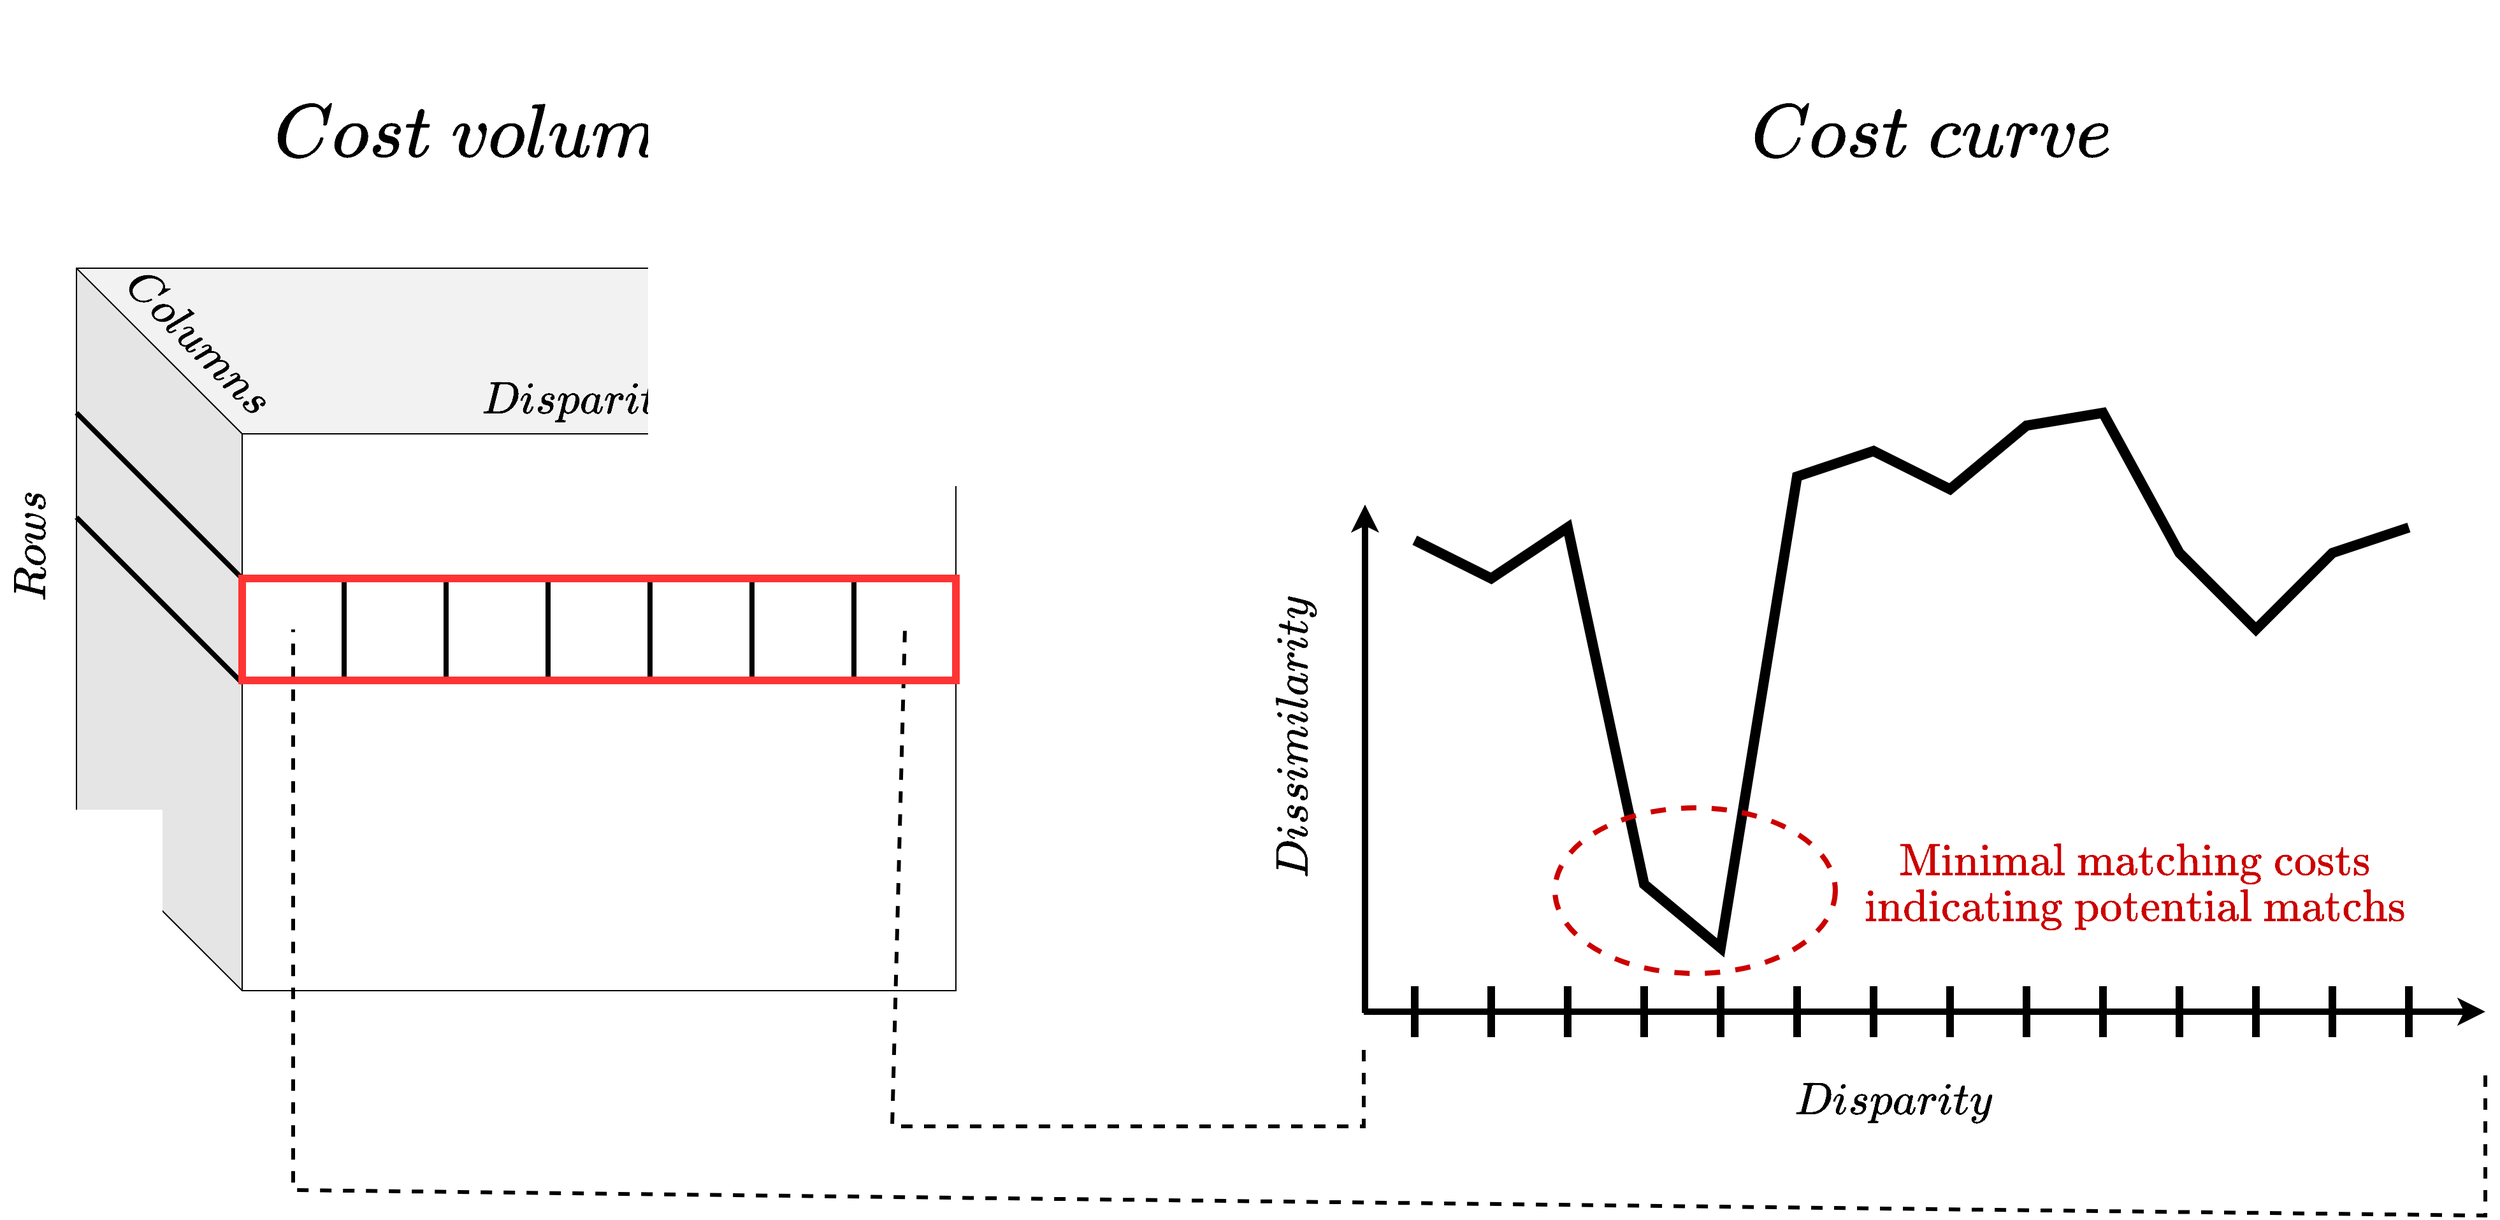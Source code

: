 <mxfile version="24.7.7">
  <diagram name="Page-1" id="lQGOSBgDbE9h0LmsC_VI">
    <mxGraphModel dx="1214" dy="2727" grid="1" gridSize="10" guides="1" tooltips="1" connect="1" arrows="1" fold="1" page="1" pageScale="1" pageWidth="827" pageHeight="1169" math="1" shadow="0">
      <root>
        <mxCell id="0" />
        <mxCell id="1" parent="0" />
        <mxCell id="FphNVmNiipGsw1vmUYAS-8" value="" style="shape=cube;whiteSpace=wrap;html=1;boundedLbl=1;backgroundOutline=1;darkOpacity=0.05;darkOpacity2=0.1;size=130;" parent="1" vertex="1">
          <mxGeometry x="1830" y="156.5" width="690" height="567" as="geometry" />
        </mxCell>
        <mxCell id="FphNVmNiipGsw1vmUYAS-13" value="" style="endArrow=none;html=1;rounded=0;strokeWidth=4;" parent="1" edge="1">
          <mxGeometry width="50" height="50" relative="1" as="geometry">
            <mxPoint x="2040" y="480" as="sourcePoint" />
            <mxPoint x="2040" y="400" as="targetPoint" />
          </mxGeometry>
        </mxCell>
        <mxCell id="FphNVmNiipGsw1vmUYAS-28" value="" style="endArrow=none;html=1;rounded=0;strokeWidth=4;" parent="1" edge="1">
          <mxGeometry width="50" height="50" relative="1" as="geometry">
            <mxPoint x="1830" y="352" as="sourcePoint" />
            <mxPoint x="1960" y="482" as="targetPoint" />
          </mxGeometry>
        </mxCell>
        <mxCell id="FphNVmNiipGsw1vmUYAS-29" value="" style="endArrow=none;html=1;rounded=0;strokeWidth=4;" parent="1" edge="1">
          <mxGeometry width="50" height="50" relative="1" as="geometry">
            <mxPoint x="1830" y="270" as="sourcePoint" />
            <mxPoint x="1960" y="400" as="targetPoint" />
          </mxGeometry>
        </mxCell>
        <mxCell id="FphNVmNiipGsw1vmUYAS-52" value="" style="endArrow=none;dashed=1;html=1;rounded=0;strokeWidth=3;" parent="1" edge="1">
          <mxGeometry width="50" height="50" relative="1" as="geometry">
            <mxPoint x="3720" y="790" as="sourcePoint" />
            <mxPoint x="2000" y="440" as="targetPoint" />
            <Array as="points">
              <mxPoint x="3720" y="900" />
              <mxPoint x="2000" y="880" />
            </Array>
          </mxGeometry>
        </mxCell>
        <mxCell id="FphNVmNiipGsw1vmUYAS-54" value="" style="endArrow=none;html=1;rounded=0;strokeWidth=8;" parent="1" edge="1">
          <mxGeometry width="50" height="50" relative="1" as="geometry">
            <mxPoint x="2880" y="370" as="sourcePoint" />
            <mxPoint x="3660" y="360" as="targetPoint" />
            <Array as="points">
              <mxPoint x="2940" y="400" />
              <mxPoint x="3000" y="360" />
              <mxPoint x="3060" y="640" />
              <mxPoint x="3120" y="690" />
              <mxPoint x="3180" y="320" />
              <mxPoint x="3240" y="300" />
              <mxPoint x="3300" y="330" />
              <mxPoint x="3360" y="280" />
              <mxPoint x="3420" y="270" />
              <mxPoint x="3480" y="380" />
              <mxPoint x="3540" y="440" />
              <mxPoint x="3600" y="380" />
            </Array>
          </mxGeometry>
        </mxCell>
        <mxCell id="FphNVmNiipGsw1vmUYAS-55" value="" style="endArrow=none;dashed=1;html=1;rounded=0;strokeWidth=3;" parent="1" edge="1">
          <mxGeometry width="50" height="50" relative="1" as="geometry">
            <mxPoint x="2840" y="770" as="sourcePoint" />
            <mxPoint x="2480" y="440" as="targetPoint" />
            <Array as="points">
              <mxPoint x="2840" y="830" />
              <mxPoint x="2470" y="830" />
            </Array>
          </mxGeometry>
        </mxCell>
        <mxCell id="FphNVmNiipGsw1vmUYAS-93" value="" style="endArrow=none;html=1;rounded=0;strokeWidth=4;" parent="1" edge="1">
          <mxGeometry width="50" height="50" relative="1" as="geometry">
            <mxPoint x="2120" y="480" as="sourcePoint" />
            <mxPoint x="2120" y="400" as="targetPoint" />
          </mxGeometry>
        </mxCell>
        <mxCell id="FphNVmNiipGsw1vmUYAS-94" value="" style="endArrow=none;html=1;rounded=0;strokeWidth=4;" parent="1" edge="1">
          <mxGeometry width="50" height="50" relative="1" as="geometry">
            <mxPoint x="2200" y="480" as="sourcePoint" />
            <mxPoint x="2200" y="400" as="targetPoint" />
          </mxGeometry>
        </mxCell>
        <mxCell id="FphNVmNiipGsw1vmUYAS-95" value="" style="endArrow=none;html=1;rounded=0;strokeWidth=4;" parent="1" edge="1">
          <mxGeometry width="50" height="50" relative="1" as="geometry">
            <mxPoint x="2280" y="480" as="sourcePoint" />
            <mxPoint x="2280" y="400" as="targetPoint" />
          </mxGeometry>
        </mxCell>
        <mxCell id="FphNVmNiipGsw1vmUYAS-96" value="" style="endArrow=none;html=1;rounded=0;strokeWidth=4;" parent="1" edge="1">
          <mxGeometry width="50" height="50" relative="1" as="geometry">
            <mxPoint x="2360" y="480" as="sourcePoint" />
            <mxPoint x="2360" y="400" as="targetPoint" />
          </mxGeometry>
        </mxCell>
        <mxCell id="FphNVmNiipGsw1vmUYAS-97" value="" style="endArrow=none;html=1;rounded=0;strokeWidth=4;" parent="1" edge="1">
          <mxGeometry width="50" height="50" relative="1" as="geometry">
            <mxPoint x="2440" y="480" as="sourcePoint" />
            <mxPoint x="2440" y="400" as="targetPoint" />
          </mxGeometry>
        </mxCell>
        <mxCell id="FphNVmNiipGsw1vmUYAS-98" value="" style="rounded=0;whiteSpace=wrap;html=1;fillColor=none;strokeWidth=6;strokeColor=#FF3333;" parent="1" vertex="1">
          <mxGeometry x="1960" y="400" width="560" height="80" as="geometry" />
        </mxCell>
        <mxCell id="FphNVmNiipGsw1vmUYAS-99" value="&lt;font style=&quot;font-size: 30px;&quot;&gt;$$Disparity$$&lt;/font&gt;" style="text;html=1;strokeColor=none;fillColor=none;align=center;verticalAlign=middle;whiteSpace=wrap;rounded=0;" parent="1" vertex="1">
          <mxGeometry x="3120" y="760" width="270" height="100" as="geometry" />
        </mxCell>
        <mxCell id="FphNVmNiipGsw1vmUYAS-100" value="&lt;font style=&quot;font-size: 30px;&quot;&gt;$$Rows$$&lt;/font&gt;" style="text;html=1;align=center;verticalAlign=middle;resizable=0;points=[];autosize=1;strokeColor=none;fillColor=none;rotation=-90;" parent="1" vertex="1">
          <mxGeometry x="1710" y="350" width="170" height="50" as="geometry" />
        </mxCell>
        <mxCell id="FphNVmNiipGsw1vmUYAS-101" value="&lt;div style=&quot;font-size: 30px;&quot;&gt;&lt;font style=&quot;font-size: 30px;&quot;&gt;$$Columns$$&lt;/font&gt;&lt;/div&gt;" style="text;html=1;align=center;verticalAlign=middle;resizable=0;points=[];autosize=1;strokeColor=none;fillColor=none;rotation=45;" parent="1" vertex="1">
          <mxGeometry x="1820" y="190" width="210" height="50" as="geometry" />
        </mxCell>
        <mxCell id="FphNVmNiipGsw1vmUYAS-104" value="" style="endArrow=classic;html=1;rounded=0;strokeWidth=5;" parent="1" edge="1">
          <mxGeometry width="50" height="50" relative="1" as="geometry">
            <mxPoint x="2840" y="740" as="sourcePoint" />
            <mxPoint x="3720" y="740" as="targetPoint" />
          </mxGeometry>
        </mxCell>
        <mxCell id="FphNVmNiipGsw1vmUYAS-105" value="" style="endArrow=classic;html=1;rounded=0;strokeWidth=5;" parent="1" edge="1">
          <mxGeometry width="50" height="50" relative="1" as="geometry">
            <mxPoint x="2841" y="741" as="sourcePoint" />
            <mxPoint x="2841" y="342" as="targetPoint" />
          </mxGeometry>
        </mxCell>
        <mxCell id="FphNVmNiipGsw1vmUYAS-106" value="&lt;font style=&quot;font-size: 30px;&quot;&gt;$$Dissimilarity$$&lt;/font&gt;" style="text;html=1;align=center;verticalAlign=middle;resizable=0;points=[];autosize=1;strokeColor=none;fillColor=none;rotation=-90;" parent="1" vertex="1">
          <mxGeometry x="2660" y="500" width="250" height="50" as="geometry" />
        </mxCell>
        <mxCell id="uNeBDilDGbTARDH8ei4s-10" value="&lt;font style=&quot;font-size: 50px;&quot;&gt;\(Cost~volume\)&lt;/font&gt;" style="text;html=1;strokeColor=none;fillColor=none;align=center;verticalAlign=middle;whiteSpace=wrap;rounded=0;" parent="1" vertex="1">
          <mxGeometry x="1930" y="-53.5" width="440" height="210" as="geometry" />
        </mxCell>
        <mxCell id="jDUtmc2_KI0zMrj57jFm-1" value="&lt;font style=&quot;font-size: 50px;&quot;&gt;\(Cost~curve\)&lt;/font&gt;" style="text;html=1;strokeColor=none;fillColor=none;align=center;verticalAlign=middle;whiteSpace=wrap;rounded=0;" vertex="1" parent="1">
          <mxGeometry x="3090" y="-53.5" width="390" height="210" as="geometry" />
        </mxCell>
        <mxCell id="jDUtmc2_KI0zMrj57jFm-2" value="" style="ellipse;whiteSpace=wrap;html=1;fillColor=none;strokeColor=#CC0000;strokeWidth=4;dashed=1;" vertex="1" parent="1">
          <mxGeometry x="2990" y="580" width="220" height="130" as="geometry" />
        </mxCell>
        <mxCell id="jDUtmc2_KI0zMrj57jFm-4" value="" style="endArrow=none;html=1;rounded=0;strokeWidth=6;" edge="1" parent="1">
          <mxGeometry width="50" height="50" relative="1" as="geometry">
            <mxPoint x="2880" y="760" as="sourcePoint" />
            <mxPoint x="2880" y="720" as="targetPoint" />
          </mxGeometry>
        </mxCell>
        <mxCell id="jDUtmc2_KI0zMrj57jFm-5" value="" style="endArrow=none;html=1;rounded=0;strokeWidth=6;" edge="1" parent="1">
          <mxGeometry width="50" height="50" relative="1" as="geometry">
            <mxPoint x="2940" y="760" as="sourcePoint" />
            <mxPoint x="2940" y="720" as="targetPoint" />
          </mxGeometry>
        </mxCell>
        <mxCell id="jDUtmc2_KI0zMrj57jFm-6" value="" style="endArrow=none;html=1;rounded=0;strokeWidth=6;" edge="1" parent="1">
          <mxGeometry width="50" height="50" relative="1" as="geometry">
            <mxPoint x="3000" y="760" as="sourcePoint" />
            <mxPoint x="3000" y="720" as="targetPoint" />
          </mxGeometry>
        </mxCell>
        <mxCell id="jDUtmc2_KI0zMrj57jFm-7" value="" style="endArrow=none;html=1;rounded=0;strokeWidth=6;" edge="1" parent="1">
          <mxGeometry width="50" height="50" relative="1" as="geometry">
            <mxPoint x="3060" y="760" as="sourcePoint" />
            <mxPoint x="3060" y="720" as="targetPoint" />
          </mxGeometry>
        </mxCell>
        <mxCell id="jDUtmc2_KI0zMrj57jFm-8" value="" style="endArrow=none;html=1;rounded=0;strokeWidth=6;" edge="1" parent="1">
          <mxGeometry width="50" height="50" relative="1" as="geometry">
            <mxPoint x="3120" y="760" as="sourcePoint" />
            <mxPoint x="3120" y="720" as="targetPoint" />
          </mxGeometry>
        </mxCell>
        <mxCell id="jDUtmc2_KI0zMrj57jFm-9" value="" style="endArrow=none;html=1;rounded=0;strokeWidth=6;" edge="1" parent="1">
          <mxGeometry width="50" height="50" relative="1" as="geometry">
            <mxPoint x="3180" y="760" as="sourcePoint" />
            <mxPoint x="3180" y="720" as="targetPoint" />
          </mxGeometry>
        </mxCell>
        <mxCell id="jDUtmc2_KI0zMrj57jFm-10" value="" style="endArrow=none;html=1;rounded=0;strokeWidth=6;" edge="1" parent="1">
          <mxGeometry width="50" height="50" relative="1" as="geometry">
            <mxPoint x="3240" y="760" as="sourcePoint" />
            <mxPoint x="3240" y="720" as="targetPoint" />
          </mxGeometry>
        </mxCell>
        <mxCell id="jDUtmc2_KI0zMrj57jFm-11" value="" style="endArrow=none;html=1;rounded=0;strokeWidth=6;" edge="1" parent="1">
          <mxGeometry width="50" height="50" relative="1" as="geometry">
            <mxPoint x="3300" y="760" as="sourcePoint" />
            <mxPoint x="3300" y="720" as="targetPoint" />
          </mxGeometry>
        </mxCell>
        <mxCell id="jDUtmc2_KI0zMrj57jFm-12" value="" style="endArrow=none;html=1;rounded=0;strokeWidth=6;" edge="1" parent="1">
          <mxGeometry width="50" height="50" relative="1" as="geometry">
            <mxPoint x="3360" y="760" as="sourcePoint" />
            <mxPoint x="3360" y="720" as="targetPoint" />
          </mxGeometry>
        </mxCell>
        <mxCell id="jDUtmc2_KI0zMrj57jFm-13" value="" style="endArrow=none;html=1;rounded=0;strokeWidth=6;" edge="1" parent="1">
          <mxGeometry width="50" height="50" relative="1" as="geometry">
            <mxPoint x="3420" y="760" as="sourcePoint" />
            <mxPoint x="3420" y="720" as="targetPoint" />
          </mxGeometry>
        </mxCell>
        <mxCell id="jDUtmc2_KI0zMrj57jFm-14" value="" style="endArrow=none;html=1;rounded=0;strokeWidth=6;" edge="1" parent="1">
          <mxGeometry width="50" height="50" relative="1" as="geometry">
            <mxPoint x="3480" y="760" as="sourcePoint" />
            <mxPoint x="3480" y="720" as="targetPoint" />
          </mxGeometry>
        </mxCell>
        <mxCell id="jDUtmc2_KI0zMrj57jFm-15" value="" style="endArrow=none;html=1;rounded=0;strokeWidth=6;" edge="1" parent="1">
          <mxGeometry width="50" height="50" relative="1" as="geometry">
            <mxPoint x="3540" y="760" as="sourcePoint" />
            <mxPoint x="3540" y="720" as="targetPoint" />
          </mxGeometry>
        </mxCell>
        <mxCell id="jDUtmc2_KI0zMrj57jFm-16" value="" style="endArrow=none;html=1;rounded=0;strokeWidth=6;" edge="1" parent="1">
          <mxGeometry width="50" height="50" relative="1" as="geometry">
            <mxPoint x="3600" y="760" as="sourcePoint" />
            <mxPoint x="3600" y="720" as="targetPoint" />
          </mxGeometry>
        </mxCell>
        <mxCell id="jDUtmc2_KI0zMrj57jFm-22" value="" style="endArrow=none;html=1;rounded=0;strokeWidth=6;" edge="1" parent="1">
          <mxGeometry width="50" height="50" relative="1" as="geometry">
            <mxPoint x="3660" y="760" as="sourcePoint" />
            <mxPoint x="3660" y="720" as="targetPoint" />
          </mxGeometry>
        </mxCell>
        <mxCell id="jDUtmc2_KI0zMrj57jFm-24" value="&lt;div style=&quot;font-size: 30px;&quot;&gt;&lt;font color=&quot;#cc0000&quot; style=&quot;font-size: 30px;&quot;&gt;\(\text{Minimal matching costs}\)&lt;/font&gt;&lt;/div&gt;&lt;div style=&quot;font-size: 30px;&quot;&gt;&lt;font color=&quot;#cc0000&quot; style=&quot;font-size: 30px;&quot;&gt;\(\text{indicating potential matchs}\)&lt;/font&gt;&lt;/div&gt;" style="text;html=1;strokeColor=none;fillColor=none;align=center;verticalAlign=middle;whiteSpace=wrap;rounded=0;" vertex="1" parent="1">
          <mxGeometry x="3190" y="590" width="510" height="100" as="geometry" />
        </mxCell>
        <mxCell id="jDUtmc2_KI0zMrj57jFm-25" value="&lt;font style=&quot;font-size: 30px;&quot;&gt;$$Disparity$$&lt;/font&gt;" style="text;html=1;strokeColor=none;fillColor=none;align=center;verticalAlign=middle;whiteSpace=wrap;rounded=0;" vertex="1" parent="1">
          <mxGeometry x="2090" y="210" width="270" height="100" as="geometry" />
        </mxCell>
      </root>
    </mxGraphModel>
  </diagram>
</mxfile>

